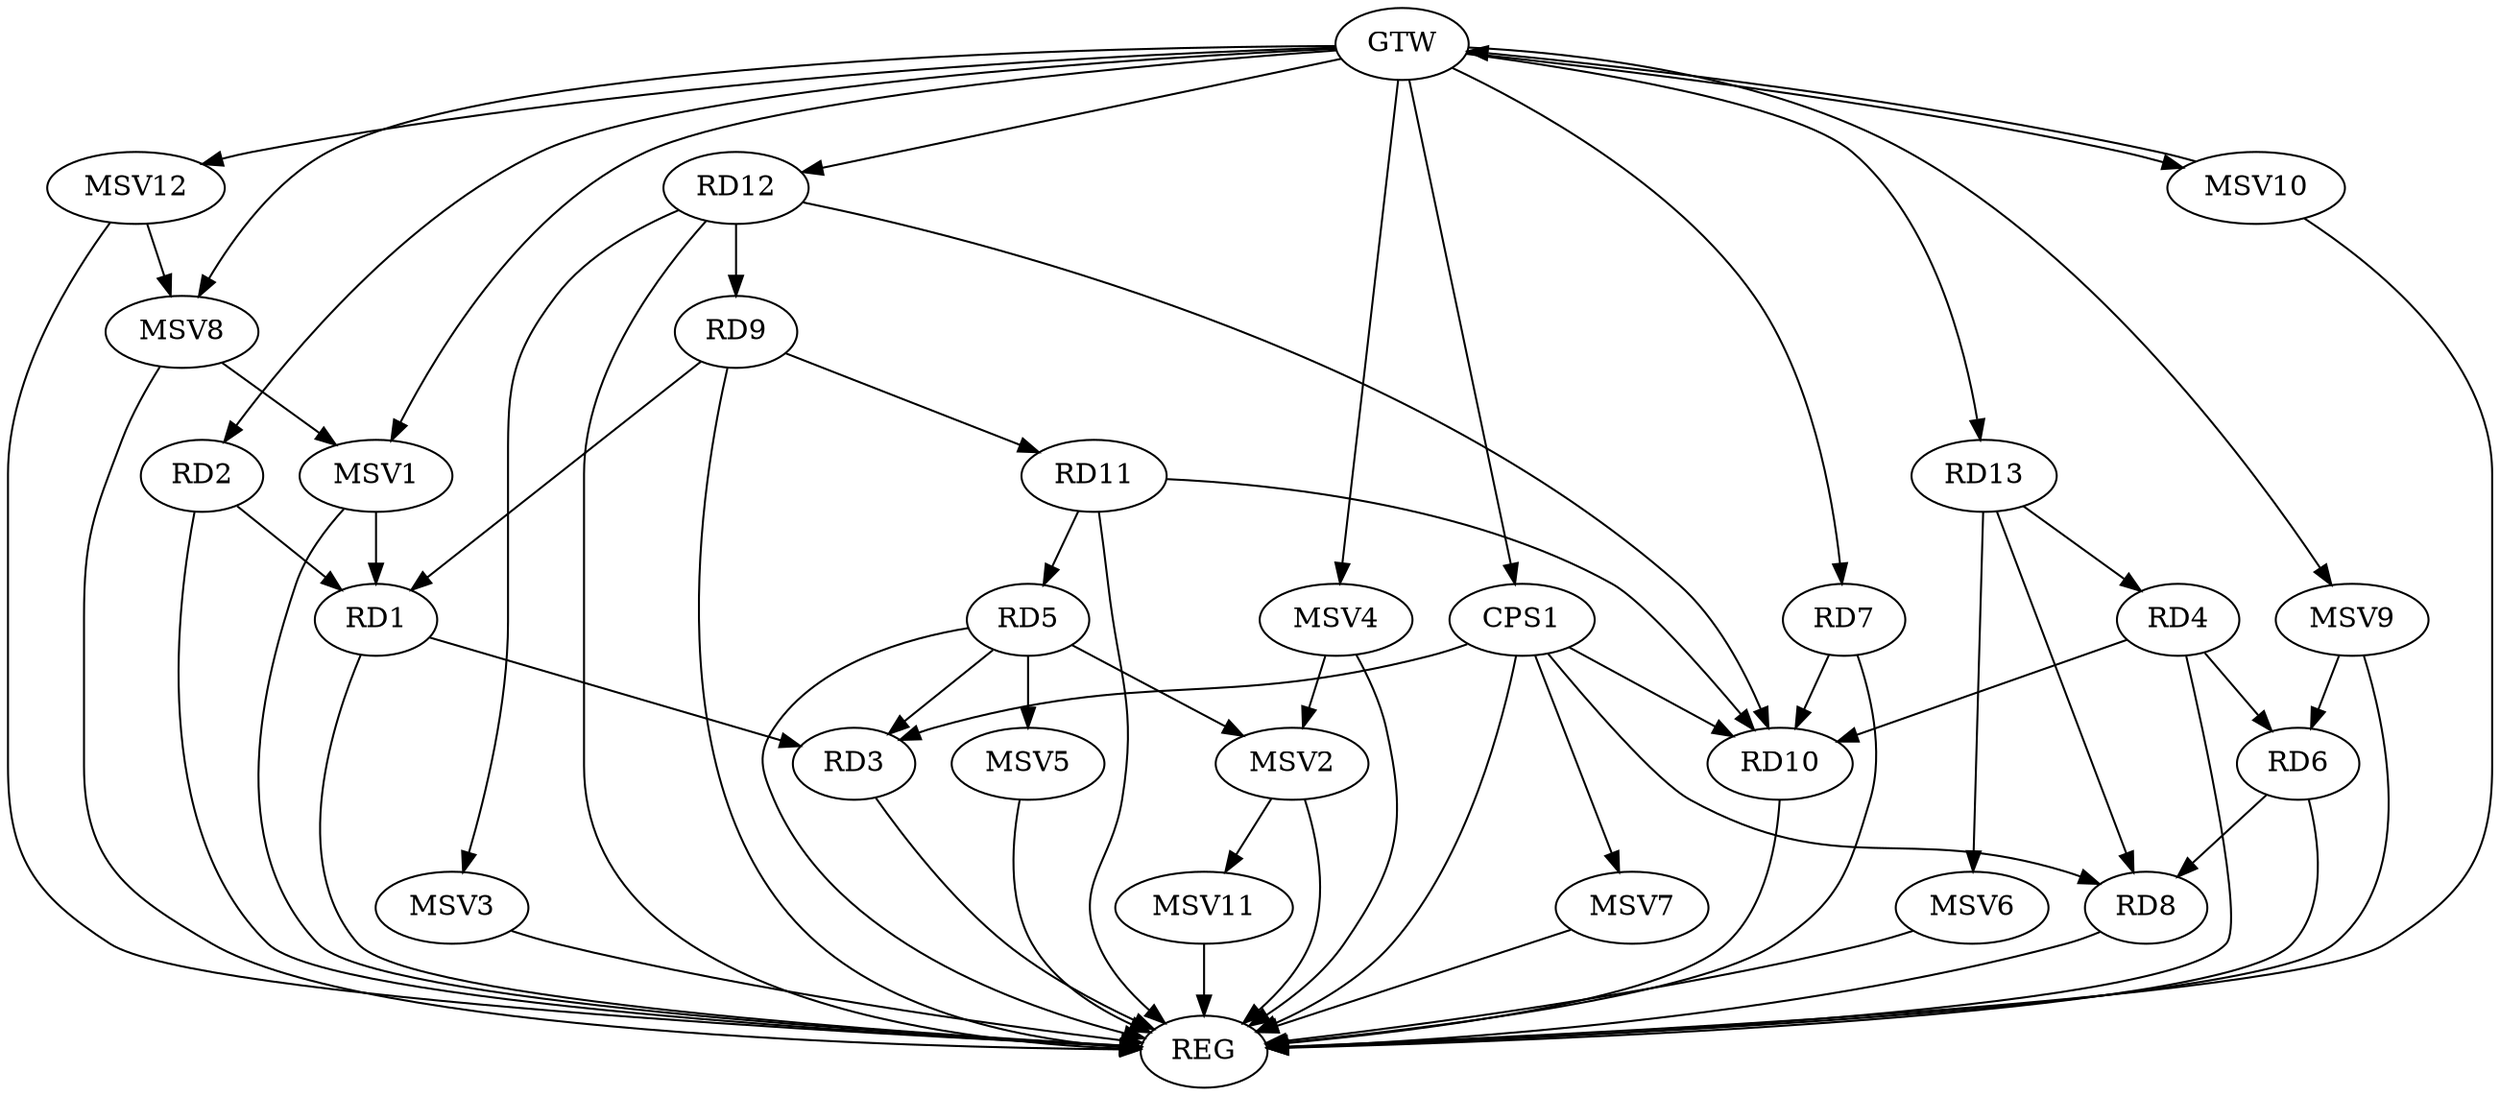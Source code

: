 strict digraph G {
  RD1 [ label="RD1" ];
  RD2 [ label="RD2" ];
  RD3 [ label="RD3" ];
  RD4 [ label="RD4" ];
  RD5 [ label="RD5" ];
  RD6 [ label="RD6" ];
  RD7 [ label="RD7" ];
  RD8 [ label="RD8" ];
  RD9 [ label="RD9" ];
  RD10 [ label="RD10" ];
  RD11 [ label="RD11" ];
  RD12 [ label="RD12" ];
  RD13 [ label="RD13" ];
  CPS1 [ label="CPS1" ];
  GTW [ label="GTW" ];
  REG [ label="REG" ];
  MSV1 [ label="MSV1" ];
  MSV2 [ label="MSV2" ];
  MSV3 [ label="MSV3" ];
  MSV4 [ label="MSV4" ];
  MSV5 [ label="MSV5" ];
  MSV6 [ label="MSV6" ];
  MSV7 [ label="MSV7" ];
  MSV8 [ label="MSV8" ];
  MSV9 [ label="MSV9" ];
  MSV10 [ label="MSV10" ];
  MSV11 [ label="MSV11" ];
  MSV12 [ label="MSV12" ];
  RD2 -> RD1;
  RD1 -> RD3;
  RD9 -> RD1;
  RD5 -> RD3;
  RD4 -> RD6;
  RD4 -> RD10;
  RD13 -> RD4;
  RD11 -> RD5;
  RD6 -> RD8;
  RD7 -> RD10;
  RD13 -> RD8;
  RD9 -> RD11;
  RD12 -> RD9;
  RD11 -> RD10;
  RD12 -> RD10;
  CPS1 -> RD3;
  CPS1 -> RD8;
  CPS1 -> RD10;
  GTW -> RD2;
  GTW -> RD7;
  GTW -> RD12;
  GTW -> RD13;
  GTW -> CPS1;
  RD1 -> REG;
  RD2 -> REG;
  RD3 -> REG;
  RD4 -> REG;
  RD5 -> REG;
  RD6 -> REG;
  RD7 -> REG;
  RD8 -> REG;
  RD9 -> REG;
  RD10 -> REG;
  RD11 -> REG;
  RD12 -> REG;
  CPS1 -> REG;
  MSV1 -> RD1;
  GTW -> MSV1;
  MSV1 -> REG;
  RD5 -> MSV2;
  MSV2 -> REG;
  RD12 -> MSV3;
  MSV3 -> REG;
  MSV4 -> MSV2;
  GTW -> MSV4;
  MSV4 -> REG;
  RD5 -> MSV5;
  MSV5 -> REG;
  RD13 -> MSV6;
  MSV6 -> REG;
  CPS1 -> MSV7;
  MSV7 -> REG;
  MSV8 -> MSV1;
  GTW -> MSV8;
  MSV8 -> REG;
  MSV9 -> RD6;
  GTW -> MSV9;
  MSV9 -> REG;
  MSV10 -> GTW;
  GTW -> MSV10;
  MSV10 -> REG;
  MSV2 -> MSV11;
  MSV11 -> REG;
  MSV12 -> MSV8;
  GTW -> MSV12;
  MSV12 -> REG;
}
